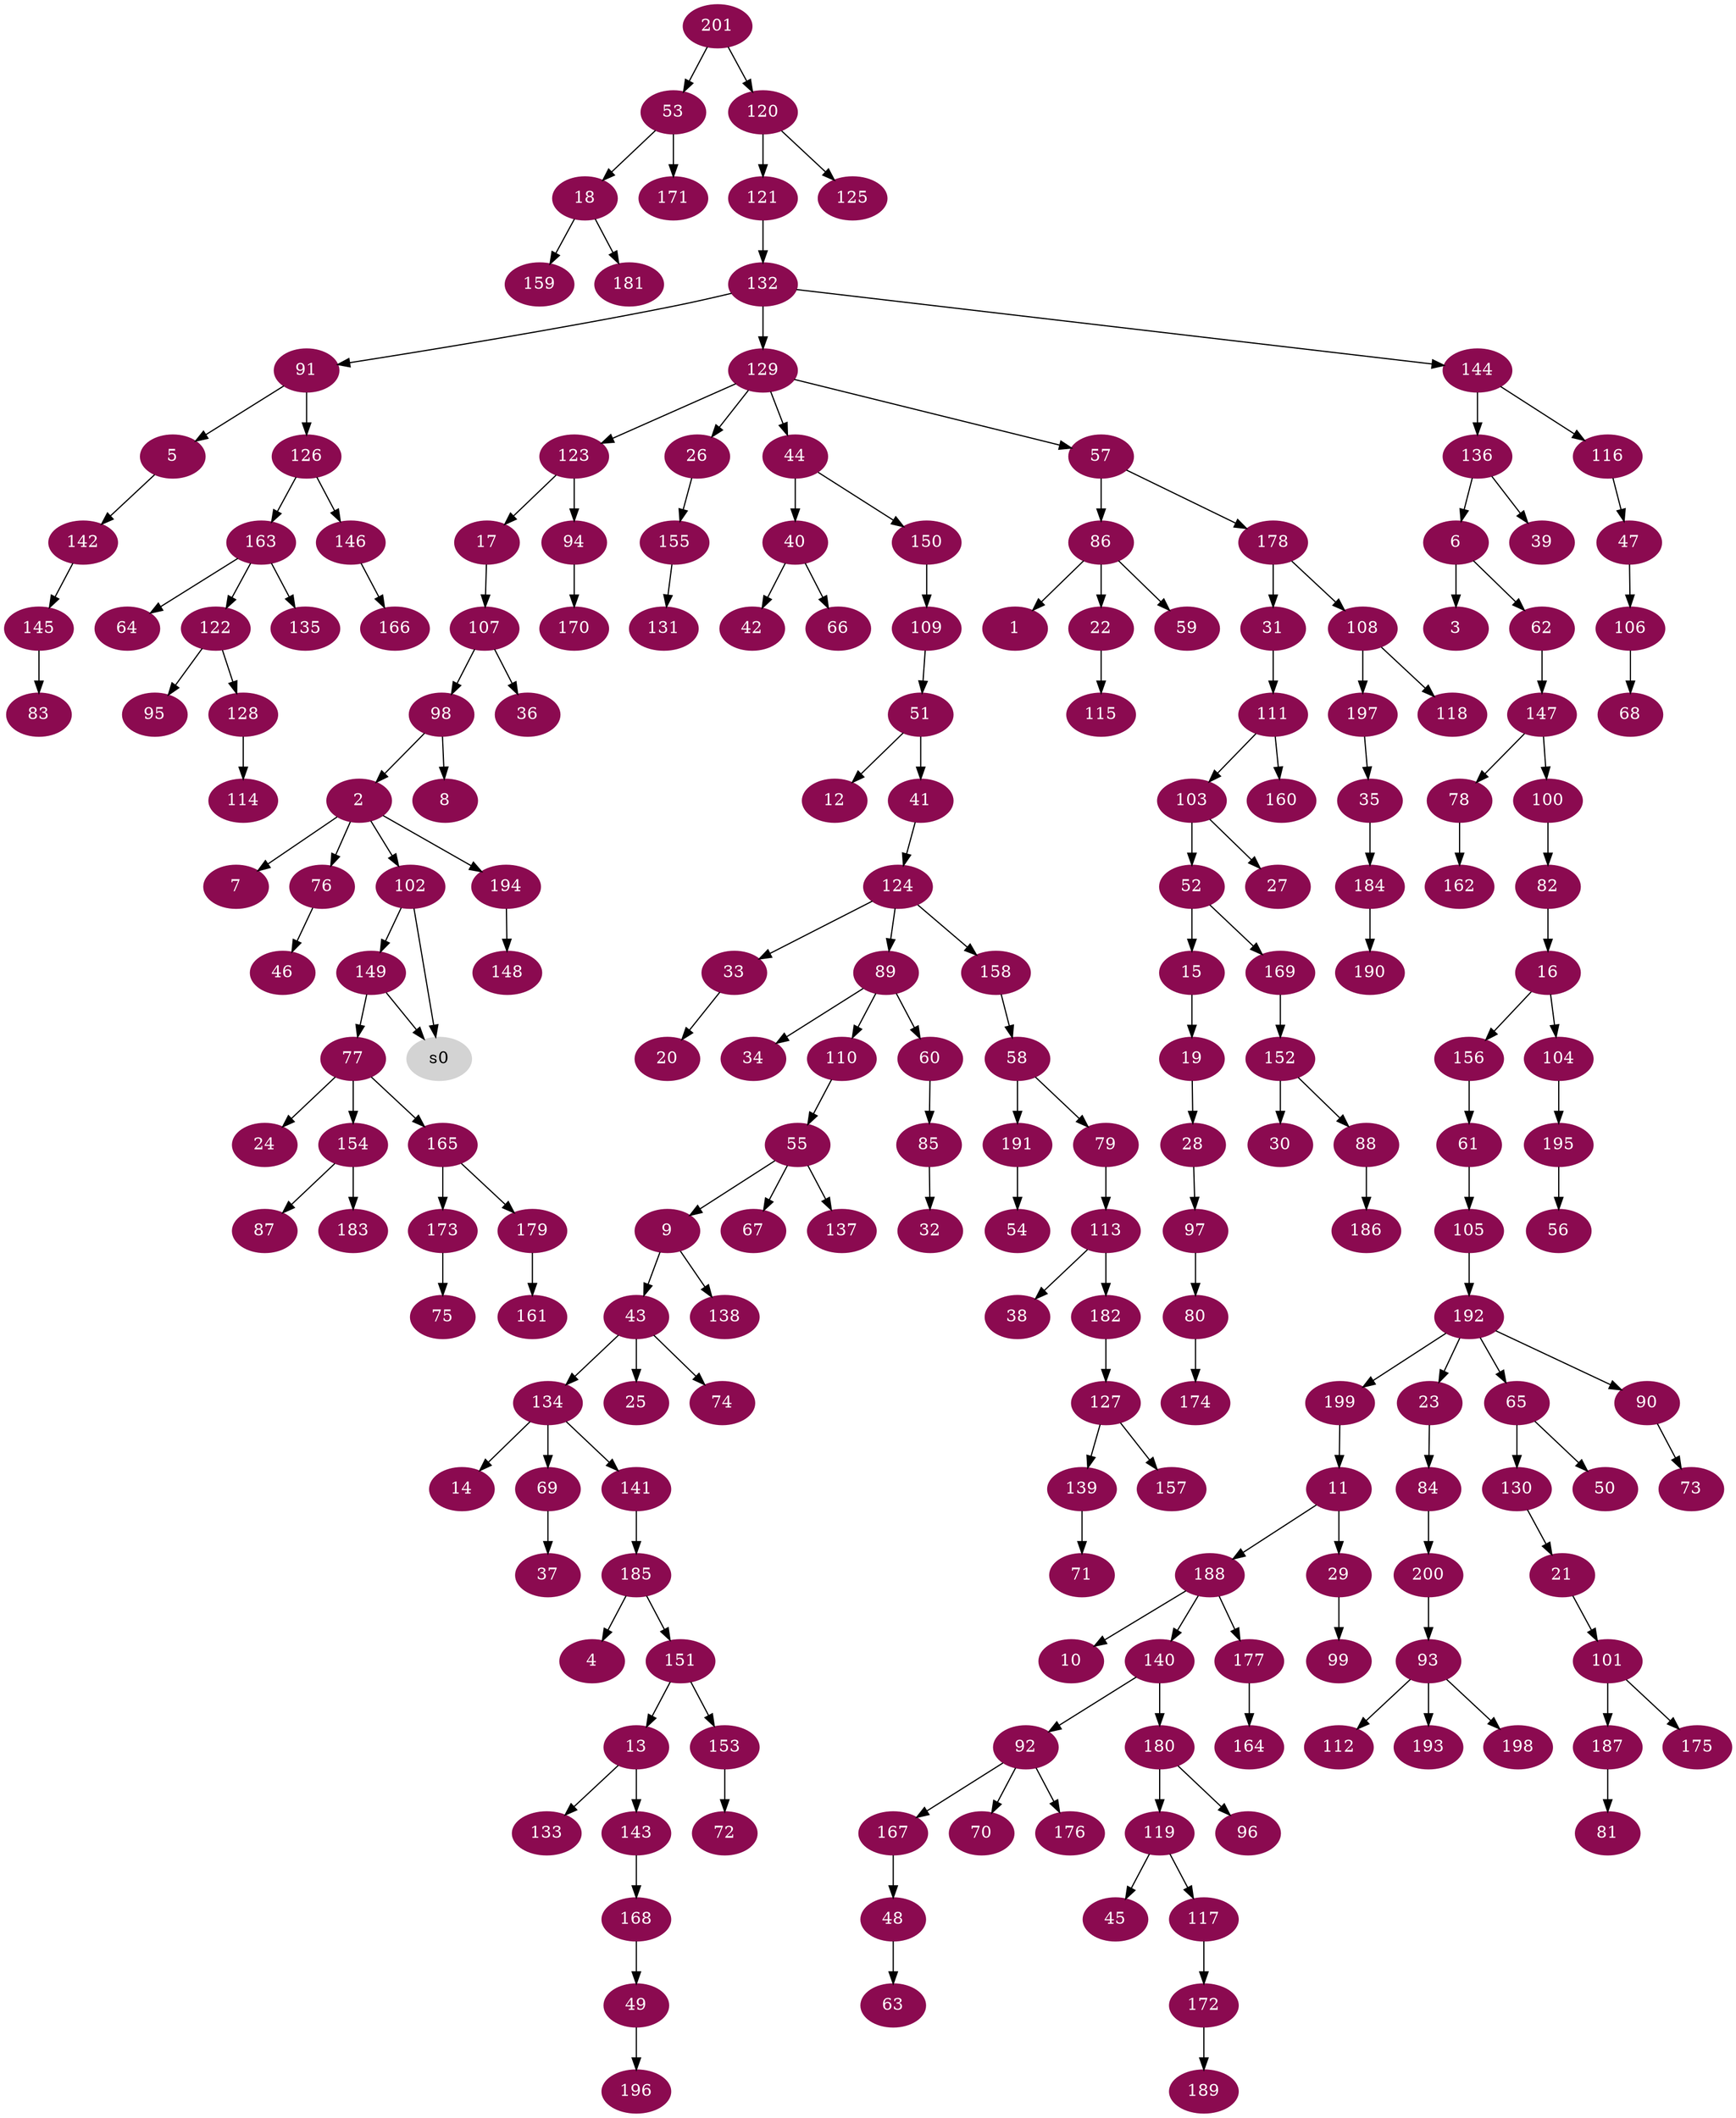 digraph G {
node [color=deeppink4, style=filled, fontcolor=white];
86 -> 1;
98 -> 2;
6 -> 3;
185 -> 4;
91 -> 5;
136 -> 6;
2 -> 7;
98 -> 8;
55 -> 9;
188 -> 10;
199 -> 11;
51 -> 12;
151 -> 13;
134 -> 14;
52 -> 15;
82 -> 16;
123 -> 17;
53 -> 18;
15 -> 19;
33 -> 20;
130 -> 21;
86 -> 22;
192 -> 23;
77 -> 24;
43 -> 25;
129 -> 26;
103 -> 27;
19 -> 28;
11 -> 29;
152 -> 30;
178 -> 31;
85 -> 32;
124 -> 33;
89 -> 34;
197 -> 35;
107 -> 36;
69 -> 37;
113 -> 38;
136 -> 39;
44 -> 40;
51 -> 41;
40 -> 42;
9 -> 43;
129 -> 44;
119 -> 45;
76 -> 46;
116 -> 47;
167 -> 48;
168 -> 49;
65 -> 50;
109 -> 51;
103 -> 52;
201 -> 53;
191 -> 54;
110 -> 55;
195 -> 56;
129 -> 57;
158 -> 58;
86 -> 59;
89 -> 60;
156 -> 61;
6 -> 62;
48 -> 63;
163 -> 64;
192 -> 65;
40 -> 66;
55 -> 67;
106 -> 68;
134 -> 69;
92 -> 70;
139 -> 71;
153 -> 72;
90 -> 73;
43 -> 74;
173 -> 75;
2 -> 76;
149 -> 77;
147 -> 78;
58 -> 79;
97 -> 80;
187 -> 81;
100 -> 82;
145 -> 83;
23 -> 84;
60 -> 85;
57 -> 86;
154 -> 87;
152 -> 88;
124 -> 89;
192 -> 90;
132 -> 91;
140 -> 92;
200 -> 93;
123 -> 94;
122 -> 95;
180 -> 96;
28 -> 97;
107 -> 98;
29 -> 99;
147 -> 100;
21 -> 101;
2 -> 102;
111 -> 103;
16 -> 104;
61 -> 105;
47 -> 106;
17 -> 107;
178 -> 108;
150 -> 109;
89 -> 110;
31 -> 111;
93 -> 112;
79 -> 113;
128 -> 114;
22 -> 115;
144 -> 116;
119 -> 117;
108 -> 118;
180 -> 119;
201 -> 120;
120 -> 121;
163 -> 122;
129 -> 123;
41 -> 124;
120 -> 125;
91 -> 126;
182 -> 127;
122 -> 128;
132 -> 129;
65 -> 130;
155 -> 131;
121 -> 132;
13 -> 133;
43 -> 134;
163 -> 135;
144 -> 136;
55 -> 137;
9 -> 138;
127 -> 139;
188 -> 140;
134 -> 141;
5 -> 142;
13 -> 143;
132 -> 144;
142 -> 145;
126 -> 146;
62 -> 147;
194 -> 148;
102 -> 149;
44 -> 150;
185 -> 151;
169 -> 152;
151 -> 153;
77 -> 154;
26 -> 155;
16 -> 156;
127 -> 157;
124 -> 158;
18 -> 159;
111 -> 160;
179 -> 161;
78 -> 162;
126 -> 163;
177 -> 164;
77 -> 165;
146 -> 166;
92 -> 167;
143 -> 168;
52 -> 169;
94 -> 170;
53 -> 171;
117 -> 172;
165 -> 173;
80 -> 174;
101 -> 175;
92 -> 176;
188 -> 177;
57 -> 178;
165 -> 179;
140 -> 180;
18 -> 181;
113 -> 182;
154 -> 183;
35 -> 184;
141 -> 185;
88 -> 186;
101 -> 187;
11 -> 188;
172 -> 189;
184 -> 190;
58 -> 191;
105 -> 192;
93 -> 193;
2 -> 194;
104 -> 195;
49 -> 196;
108 -> 197;
93 -> 198;
192 -> 199;
84 -> 200;
node [color=lightgrey, style=filled, fontcolor=black];
102 -> s0;
149 -> s0;
}
